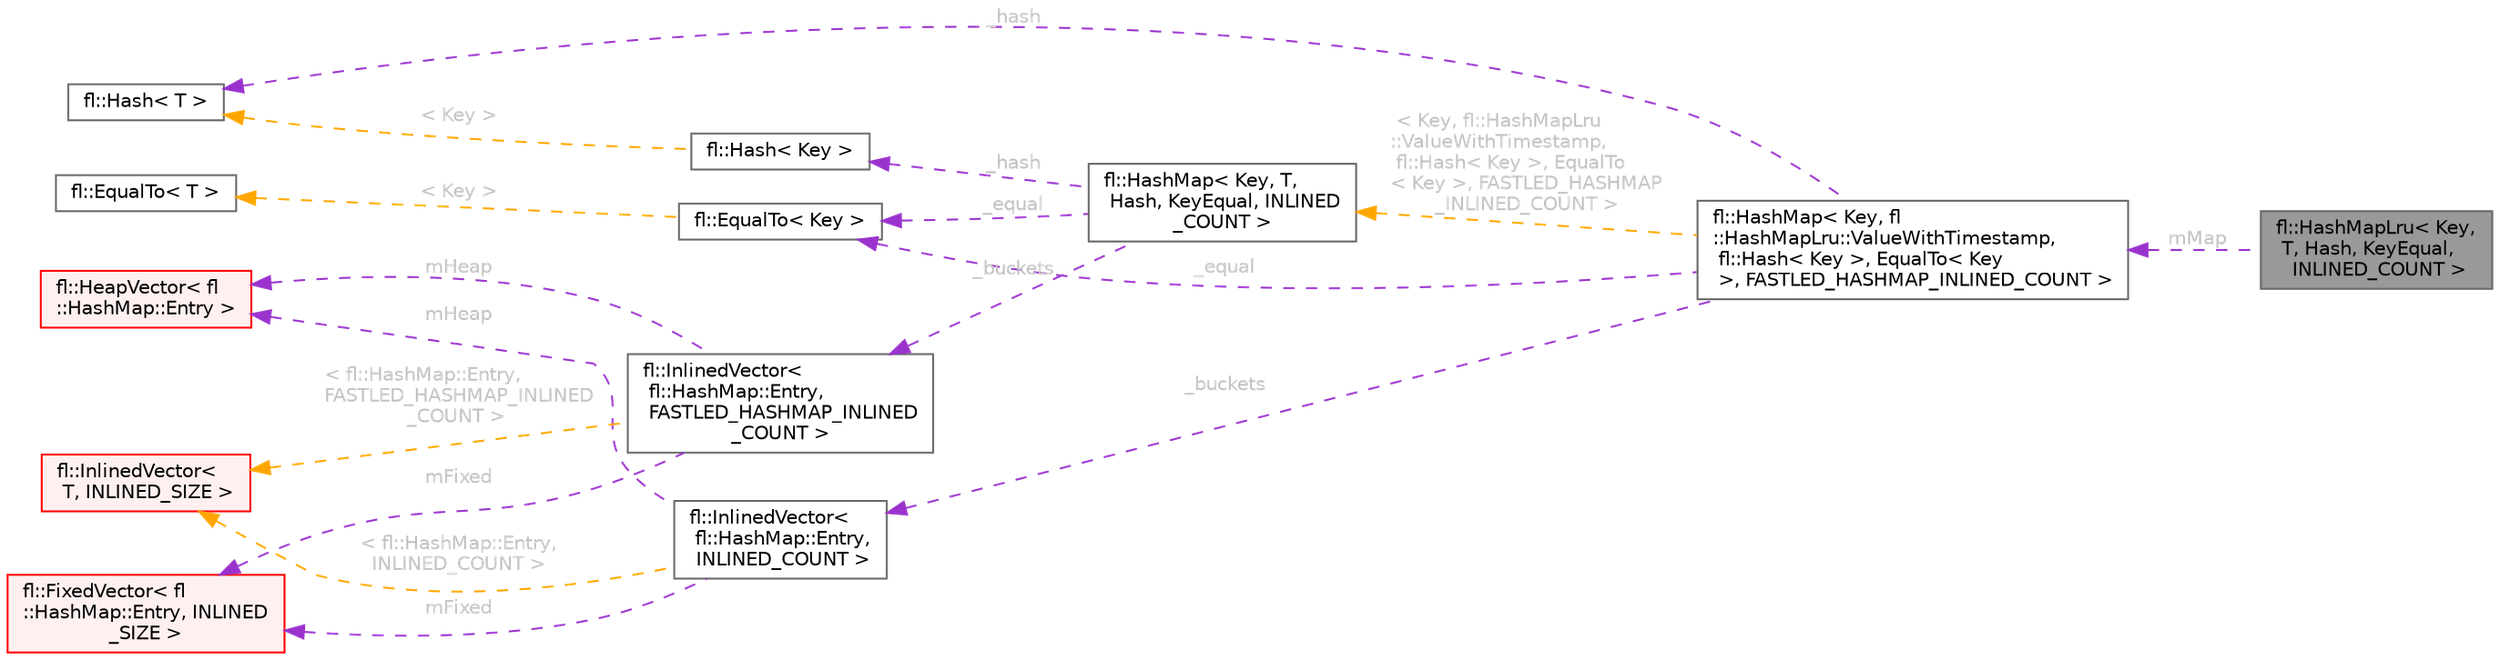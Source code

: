 digraph "fl::HashMapLru&lt; Key, T, Hash, KeyEqual, INLINED_COUNT &gt;"
{
 // INTERACTIVE_SVG=YES
 // LATEX_PDF_SIZE
  bgcolor="transparent";
  edge [fontname=Helvetica,fontsize=10,labelfontname=Helvetica,labelfontsize=10];
  node [fontname=Helvetica,fontsize=10,shape=box,height=0.2,width=0.4];
  rankdir="LR";
  Node1 [id="Node000001",label="fl::HashMapLru\< Key,\l T, Hash, KeyEqual,\l INLINED_COUNT \>",height=0.2,width=0.4,color="gray40", fillcolor="grey60", style="filled", fontcolor="black",tooltip=" "];
  Node2 -> Node1 [id="edge1_Node000001_Node000002",dir="back",color="darkorchid3",style="dashed",tooltip=" ",label=" mMap",fontcolor="grey" ];
  Node2 [id="Node000002",label="fl::HashMap\< Key, fl\l::HashMapLru::ValueWithTimestamp,\l fl::Hash\< Key \>, EqualTo\< Key\l \>, FASTLED_HASHMAP_INLINED_COUNT \>",height=0.2,width=0.4,color="gray40", fillcolor="white", style="filled",URL="$dc/de6/classfl_1_1_hash_map.html",tooltip=" "];
  Node3 -> Node2 [id="edge2_Node000002_Node000003",dir="back",color="darkorchid3",style="dashed",tooltip=" ",label=" _buckets",fontcolor="grey" ];
  Node3 [id="Node000003",label="fl::InlinedVector\<\l fl::HashMap::Entry,\l INLINED_COUNT \>",height=0.2,width=0.4,color="gray40", fillcolor="white", style="filled",URL="$da/d18/classfl_1_1_inlined_vector.html",tooltip=" "];
  Node4 -> Node3 [id="edge3_Node000003_Node000004",dir="back",color="darkorchid3",style="dashed",tooltip=" ",label=" mFixed",fontcolor="grey" ];
  Node4 [id="Node000004",label="fl::FixedVector\< fl\l::HashMap::Entry, INLINED\l_SIZE \>",height=0.2,width=0.4,color="red", fillcolor="#FFF0F0", style="filled",URL="$d3/d73/classfl_1_1_fixed_vector.html",tooltip=" "];
  Node8 -> Node3 [id="edge4_Node000003_Node000008",dir="back",color="darkorchid3",style="dashed",tooltip=" ",label=" mHeap",fontcolor="grey" ];
  Node8 [id="Node000008",label="fl::HeapVector\< fl\l::HashMap::Entry \>",height=0.2,width=0.4,color="red", fillcolor="#FFF0F0", style="filled",URL="$db/ddd/classfl_1_1_heap_vector.html",tooltip=" "];
  Node15 -> Node3 [id="edge5_Node000003_Node000015",dir="back",color="orange",style="dashed",tooltip=" ",label=" \< fl::HashMap::Entry,\l INLINED_COUNT \>",fontcolor="grey" ];
  Node15 [id="Node000015",label="fl::InlinedVector\<\l T, INLINED_SIZE \>",height=0.2,width=0.4,color="red", fillcolor="#FFF0F0", style="filled",URL="$da/d18/classfl_1_1_inlined_vector.html",tooltip=" "];
  Node17 -> Node2 [id="edge6_Node000002_Node000017",dir="back",color="darkorchid3",style="dashed",tooltip=" ",label=" _hash",fontcolor="grey" ];
  Node17 [id="Node000017",label="fl::Hash\< T \>",height=0.2,width=0.4,color="gray40", fillcolor="white", style="filled",URL="$d6/dfd/structfl_1_1_hash.html",tooltip=" "];
  Node18 -> Node2 [id="edge7_Node000002_Node000018",dir="back",color="darkorchid3",style="dashed",tooltip=" ",label=" _equal",fontcolor="grey" ];
  Node18 [id="Node000018",label="fl::EqualTo\< Key \>",height=0.2,width=0.4,color="gray40", fillcolor="white", style="filled",URL="$d3/de5/structfl_1_1_equal_to.html",tooltip=" "];
  Node19 -> Node18 [id="edge8_Node000018_Node000019",dir="back",color="orange",style="dashed",tooltip=" ",label=" \< Key \>",fontcolor="grey" ];
  Node19 [id="Node000019",label="fl::EqualTo\< T \>",height=0.2,width=0.4,color="gray40", fillcolor="white", style="filled",URL="$d3/de5/structfl_1_1_equal_to.html",tooltip=" "];
  Node20 -> Node2 [id="edge9_Node000002_Node000020",dir="back",color="orange",style="dashed",tooltip=" ",label=" \< Key, fl::HashMapLru\l::ValueWithTimestamp,\l fl::Hash\< Key \>, EqualTo\l\< Key \>, FASTLED_HASHMAP\l_INLINED_COUNT \>",fontcolor="grey" ];
  Node20 [id="Node000020",label="fl::HashMap\< Key, T,\l Hash, KeyEqual, INLINED\l_COUNT \>",height=0.2,width=0.4,color="gray40", fillcolor="white", style="filled",URL="$dc/de6/classfl_1_1_hash_map.html",tooltip=" "];
  Node21 -> Node20 [id="edge10_Node000020_Node000021",dir="back",color="darkorchid3",style="dashed",tooltip=" ",label=" _buckets",fontcolor="grey" ];
  Node21 [id="Node000021",label="fl::InlinedVector\<\l fl::HashMap::Entry,\l FASTLED_HASHMAP_INLINED\l_COUNT \>",height=0.2,width=0.4,color="gray40", fillcolor="white", style="filled",URL="$da/d18/classfl_1_1_inlined_vector.html",tooltip=" "];
  Node4 -> Node21 [id="edge11_Node000021_Node000004",dir="back",color="darkorchid3",style="dashed",tooltip=" ",label=" mFixed",fontcolor="grey" ];
  Node8 -> Node21 [id="edge12_Node000021_Node000008",dir="back",color="darkorchid3",style="dashed",tooltip=" ",label=" mHeap",fontcolor="grey" ];
  Node15 -> Node21 [id="edge13_Node000021_Node000015",dir="back",color="orange",style="dashed",tooltip=" ",label=" \< fl::HashMap::Entry,\l FASTLED_HASHMAP_INLINED\l_COUNT \>",fontcolor="grey" ];
  Node22 -> Node20 [id="edge14_Node000020_Node000022",dir="back",color="darkorchid3",style="dashed",tooltip=" ",label=" _hash",fontcolor="grey" ];
  Node22 [id="Node000022",label="fl::Hash\< Key \>",height=0.2,width=0.4,color="gray40", fillcolor="white", style="filled",URL="$d6/dfd/structfl_1_1_hash.html",tooltip=" "];
  Node17 -> Node22 [id="edge15_Node000022_Node000017",dir="back",color="orange",style="dashed",tooltip=" ",label=" \< Key \>",fontcolor="grey" ];
  Node18 -> Node20 [id="edge16_Node000020_Node000018",dir="back",color="darkorchid3",style="dashed",tooltip=" ",label=" _equal",fontcolor="grey" ];
}
